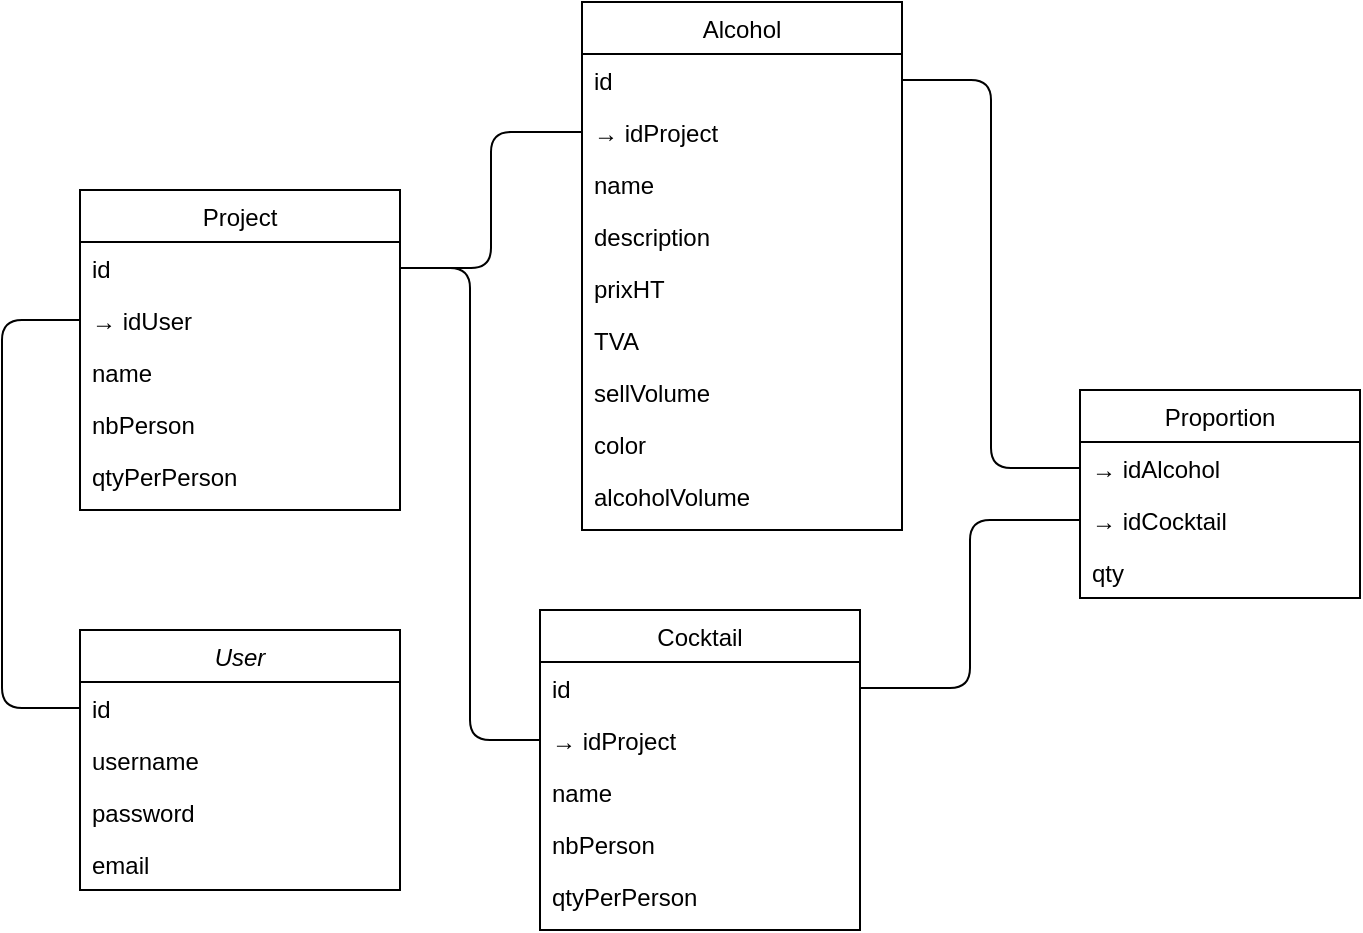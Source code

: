 <mxfile version="13.1.12" type="github">
  <diagram id="C5RBs43oDa-KdzZeNtuy" name="Page-1">
    <mxGraphModel dx="1471" dy="688" grid="1" gridSize="10" guides="1" tooltips="1" connect="1" arrows="1" fold="1" page="1" pageScale="1" pageWidth="827" pageHeight="1169" math="0" shadow="0">
      <root>
        <mxCell id="WIyWlLk6GJQsqaUBKTNV-0" />
        <mxCell id="WIyWlLk6GJQsqaUBKTNV-1" parent="WIyWlLk6GJQsqaUBKTNV-0" />
        <mxCell id="yZ16Jg0eHbmVnQWPFuqd-2" style="edgeStyle=orthogonalEdgeStyle;orthogonalLoop=1;jettySize=auto;html=1;endArrow=none;endFill=0;strokeColor=#000000;rounded=1;strokeWidth=1;elbow=vertical;endSize=6;targetPerimeterSpacing=0;" edge="1" parent="WIyWlLk6GJQsqaUBKTNV-1" source="zkfFHV4jXpPFQw0GAbJ--2" target="zkfFHV4jXpPFQw0GAbJ--19">
          <mxGeometry relative="1" as="geometry">
            <Array as="points">
              <mxPoint x="80" y="443" />
              <mxPoint x="80" y="249" />
            </Array>
          </mxGeometry>
        </mxCell>
        <mxCell id="yZ16Jg0eHbmVnQWPFuqd-17" style="edgeStyle=orthogonalEdgeStyle;rounded=1;orthogonalLoop=1;jettySize=auto;html=1;endArrow=none;endFill=0;endSize=6;targetPerimeterSpacing=0;strokeColor=#000000;strokeWidth=1;" edge="1" parent="WIyWlLk6GJQsqaUBKTNV-1" source="yZ16Jg0eHbmVnQWPFuqd-7" target="zkfFHV4jXpPFQw0GAbJ--18">
          <mxGeometry relative="1" as="geometry" />
        </mxCell>
        <mxCell id="yZ16Jg0eHbmVnQWPFuqd-18" style="edgeStyle=orthogonalEdgeStyle;rounded=1;orthogonalLoop=1;jettySize=auto;html=1;endArrow=none;endFill=0;endSize=6;targetPerimeterSpacing=0;strokeColor=#000000;strokeWidth=1;" edge="1" parent="WIyWlLk6GJQsqaUBKTNV-1" source="yZ16Jg0eHbmVnQWPFuqd-13" target="zkfFHV4jXpPFQw0GAbJ--18">
          <mxGeometry relative="1" as="geometry" />
        </mxCell>
        <mxCell id="yZ16Jg0eHbmVnQWPFuqd-32" style="edgeStyle=orthogonalEdgeStyle;rounded=1;orthogonalLoop=1;jettySize=auto;html=1;endArrow=none;endFill=0;endSize=6;targetPerimeterSpacing=0;strokeColor=#000000;strokeWidth=1;" edge="1" parent="WIyWlLk6GJQsqaUBKTNV-1" source="yZ16Jg0eHbmVnQWPFuqd-29" target="yZ16Jg0eHbmVnQWPFuqd-6">
          <mxGeometry relative="1" as="geometry" />
        </mxCell>
        <mxCell id="yZ16Jg0eHbmVnQWPFuqd-33" style="edgeStyle=orthogonalEdgeStyle;rounded=1;orthogonalLoop=1;jettySize=auto;html=1;endArrow=none;endFill=0;endSize=6;targetPerimeterSpacing=0;strokeColor=#000000;strokeWidth=1;" edge="1" parent="WIyWlLk6GJQsqaUBKTNV-1" source="yZ16Jg0eHbmVnQWPFuqd-30" target="yZ16Jg0eHbmVnQWPFuqd-12">
          <mxGeometry relative="1" as="geometry" />
        </mxCell>
        <mxCell id="zkfFHV4jXpPFQw0GAbJ--17" value="Project" style="swimlane;fontStyle=0;align=center;verticalAlign=top;childLayout=stackLayout;horizontal=1;startSize=26;horizontalStack=0;resizeParent=1;resizeLast=0;collapsible=1;marginBottom=0;rounded=0;shadow=0;strokeWidth=1;" parent="WIyWlLk6GJQsqaUBKTNV-1" vertex="1">
          <mxGeometry x="119" y="184" width="160" height="160" as="geometry">
            <mxRectangle x="508" y="110" width="160" height="26" as="alternateBounds" />
          </mxGeometry>
        </mxCell>
        <mxCell id="zkfFHV4jXpPFQw0GAbJ--18" value="id" style="text;align=left;verticalAlign=top;spacingLeft=4;spacingRight=4;overflow=hidden;rotatable=0;points=[[0,0.5],[1,0.5]];portConstraint=eastwest;" parent="zkfFHV4jXpPFQw0GAbJ--17" vertex="1">
          <mxGeometry y="26" width="160" height="26" as="geometry" />
        </mxCell>
        <mxCell id="zkfFHV4jXpPFQw0GAbJ--19" value="→ idUser" style="text;align=left;verticalAlign=top;spacingLeft=4;spacingRight=4;overflow=hidden;rotatable=0;points=[[0,0.5],[1,0.5]];portConstraint=eastwest;rounded=0;shadow=0;html=0;" parent="zkfFHV4jXpPFQw0GAbJ--17" vertex="1">
          <mxGeometry y="52" width="160" height="26" as="geometry" />
        </mxCell>
        <mxCell id="zkfFHV4jXpPFQw0GAbJ--20" value="name" style="text;align=left;verticalAlign=top;spacingLeft=4;spacingRight=4;overflow=hidden;rotatable=0;points=[[0,0.5],[1,0.5]];portConstraint=eastwest;rounded=0;shadow=0;html=0;" parent="zkfFHV4jXpPFQw0GAbJ--17" vertex="1">
          <mxGeometry y="78" width="160" height="26" as="geometry" />
        </mxCell>
        <mxCell id="zkfFHV4jXpPFQw0GAbJ--21" value="nbPerson" style="text;align=left;verticalAlign=top;spacingLeft=4;spacingRight=4;overflow=hidden;rotatable=0;points=[[0,0.5],[1,0.5]];portConstraint=eastwest;rounded=0;shadow=0;html=0;" parent="zkfFHV4jXpPFQw0GAbJ--17" vertex="1">
          <mxGeometry y="104" width="160" height="26" as="geometry" />
        </mxCell>
        <mxCell id="zkfFHV4jXpPFQw0GAbJ--22" value="qtyPerPerson" style="text;align=left;verticalAlign=top;spacingLeft=4;spacingRight=4;overflow=hidden;rotatable=0;points=[[0,0.5],[1,0.5]];portConstraint=eastwest;rounded=0;shadow=0;html=0;" parent="zkfFHV4jXpPFQw0GAbJ--17" vertex="1">
          <mxGeometry y="130" width="160" height="26" as="geometry" />
        </mxCell>
        <mxCell id="yZ16Jg0eHbmVnQWPFuqd-11" value="Cocktail" style="swimlane;fontStyle=0;align=center;verticalAlign=top;childLayout=stackLayout;horizontal=1;startSize=26;horizontalStack=0;resizeParent=1;resizeLast=0;collapsible=1;marginBottom=0;rounded=0;shadow=0;strokeWidth=1;" vertex="1" parent="WIyWlLk6GJQsqaUBKTNV-1">
          <mxGeometry x="349" y="394" width="160" height="160" as="geometry">
            <mxRectangle x="508" y="110" width="160" height="26" as="alternateBounds" />
          </mxGeometry>
        </mxCell>
        <mxCell id="yZ16Jg0eHbmVnQWPFuqd-12" value="id" style="text;align=left;verticalAlign=top;spacingLeft=4;spacingRight=4;overflow=hidden;rotatable=0;points=[[0,0.5],[1,0.5]];portConstraint=eastwest;" vertex="1" parent="yZ16Jg0eHbmVnQWPFuqd-11">
          <mxGeometry y="26" width="160" height="26" as="geometry" />
        </mxCell>
        <mxCell id="yZ16Jg0eHbmVnQWPFuqd-13" value="→ idProject&#xa;" style="text;align=left;verticalAlign=top;spacingLeft=4;spacingRight=4;overflow=hidden;rotatable=0;points=[[0,0.5],[1,0.5]];portConstraint=eastwest;rounded=0;shadow=0;html=0;" vertex="1" parent="yZ16Jg0eHbmVnQWPFuqd-11">
          <mxGeometry y="52" width="160" height="26" as="geometry" />
        </mxCell>
        <mxCell id="yZ16Jg0eHbmVnQWPFuqd-14" value="name" style="text;align=left;verticalAlign=top;spacingLeft=4;spacingRight=4;overflow=hidden;rotatable=0;points=[[0,0.5],[1,0.5]];portConstraint=eastwest;rounded=0;shadow=0;html=0;" vertex="1" parent="yZ16Jg0eHbmVnQWPFuqd-11">
          <mxGeometry y="78" width="160" height="26" as="geometry" />
        </mxCell>
        <mxCell id="yZ16Jg0eHbmVnQWPFuqd-15" value="nbPerson" style="text;align=left;verticalAlign=top;spacingLeft=4;spacingRight=4;overflow=hidden;rotatable=0;points=[[0,0.5],[1,0.5]];portConstraint=eastwest;rounded=0;shadow=0;html=0;" vertex="1" parent="yZ16Jg0eHbmVnQWPFuqd-11">
          <mxGeometry y="104" width="160" height="26" as="geometry" />
        </mxCell>
        <mxCell id="yZ16Jg0eHbmVnQWPFuqd-16" value="qtyPerPerson" style="text;align=left;verticalAlign=top;spacingLeft=4;spacingRight=4;overflow=hidden;rotatable=0;points=[[0,0.5],[1,0.5]];portConstraint=eastwest;rounded=0;shadow=0;html=0;" vertex="1" parent="yZ16Jg0eHbmVnQWPFuqd-11">
          <mxGeometry y="130" width="160" height="26" as="geometry" />
        </mxCell>
        <mxCell id="yZ16Jg0eHbmVnQWPFuqd-28" value="Proportion" style="swimlane;fontStyle=0;childLayout=stackLayout;horizontal=1;startSize=26;fillColor=none;horizontalStack=0;resizeParent=1;resizeParentMax=0;resizeLast=0;collapsible=1;marginBottom=0;" vertex="1" parent="WIyWlLk6GJQsqaUBKTNV-1">
          <mxGeometry x="619" y="284" width="140" height="104" as="geometry" />
        </mxCell>
        <mxCell id="yZ16Jg0eHbmVnQWPFuqd-29" value="→ idAlcohol" style="text;strokeColor=none;fillColor=none;align=left;verticalAlign=top;spacingLeft=4;spacingRight=4;overflow=hidden;rotatable=0;points=[[0,0.5],[1,0.5]];portConstraint=eastwest;" vertex="1" parent="yZ16Jg0eHbmVnQWPFuqd-28">
          <mxGeometry y="26" width="140" height="26" as="geometry" />
        </mxCell>
        <mxCell id="yZ16Jg0eHbmVnQWPFuqd-30" value="→ idCocktail" style="text;strokeColor=none;fillColor=none;align=left;verticalAlign=top;spacingLeft=4;spacingRight=4;overflow=hidden;rotatable=0;points=[[0,0.5],[1,0.5]];portConstraint=eastwest;" vertex="1" parent="yZ16Jg0eHbmVnQWPFuqd-28">
          <mxGeometry y="52" width="140" height="26" as="geometry" />
        </mxCell>
        <mxCell id="yZ16Jg0eHbmVnQWPFuqd-31" value="qty" style="text;strokeColor=none;fillColor=none;align=left;verticalAlign=top;spacingLeft=4;spacingRight=4;overflow=hidden;rotatable=0;points=[[0,0.5],[1,0.5]];portConstraint=eastwest;" vertex="1" parent="yZ16Jg0eHbmVnQWPFuqd-28">
          <mxGeometry y="78" width="140" height="26" as="geometry" />
        </mxCell>
        <mxCell id="zkfFHV4jXpPFQw0GAbJ--0" value="User" style="swimlane;fontStyle=2;align=center;verticalAlign=top;childLayout=stackLayout;horizontal=1;startSize=26;horizontalStack=0;resizeParent=1;resizeLast=0;collapsible=1;marginBottom=0;rounded=0;shadow=0;strokeWidth=1;" parent="WIyWlLk6GJQsqaUBKTNV-1" vertex="1">
          <mxGeometry x="119" y="404" width="160" height="130" as="geometry">
            <mxRectangle x="190" y="130" width="160" height="26" as="alternateBounds" />
          </mxGeometry>
        </mxCell>
        <mxCell id="zkfFHV4jXpPFQw0GAbJ--2" value="id" style="text;align=left;verticalAlign=top;spacingLeft=4;spacingRight=4;overflow=hidden;rotatable=0;points=[[0,0.5],[1,0.5]];portConstraint=eastwest;rounded=0;shadow=0;html=0;" parent="zkfFHV4jXpPFQw0GAbJ--0" vertex="1">
          <mxGeometry y="26" width="160" height="26" as="geometry" />
        </mxCell>
        <mxCell id="zkfFHV4jXpPFQw0GAbJ--3" value="username" style="text;align=left;verticalAlign=top;spacingLeft=4;spacingRight=4;overflow=hidden;rotatable=0;points=[[0,0.5],[1,0.5]];portConstraint=eastwest;rounded=0;shadow=0;html=0;" parent="zkfFHV4jXpPFQw0GAbJ--0" vertex="1">
          <mxGeometry y="52" width="160" height="26" as="geometry" />
        </mxCell>
        <mxCell id="yZ16Jg0eHbmVnQWPFuqd-0" value="password" style="text;align=left;verticalAlign=top;spacingLeft=4;spacingRight=4;overflow=hidden;rotatable=0;points=[[0,0.5],[1,0.5]];portConstraint=eastwest;rounded=0;shadow=0;html=0;" vertex="1" parent="zkfFHV4jXpPFQw0GAbJ--0">
          <mxGeometry y="78" width="160" height="26" as="geometry" />
        </mxCell>
        <mxCell id="yZ16Jg0eHbmVnQWPFuqd-1" value="email" style="text;align=left;verticalAlign=top;spacingLeft=4;spacingRight=4;overflow=hidden;rotatable=0;points=[[0,0.5],[1,0.5]];portConstraint=eastwest;rounded=0;shadow=0;html=0;" vertex="1" parent="zkfFHV4jXpPFQw0GAbJ--0">
          <mxGeometry y="104" width="160" height="26" as="geometry" />
        </mxCell>
        <mxCell id="yZ16Jg0eHbmVnQWPFuqd-5" value="Alcohol" style="swimlane;fontStyle=0;align=center;verticalAlign=top;childLayout=stackLayout;horizontal=1;startSize=26;horizontalStack=0;resizeParent=1;resizeLast=0;collapsible=1;marginBottom=0;rounded=0;shadow=0;strokeWidth=1;" vertex="1" parent="WIyWlLk6GJQsqaUBKTNV-1">
          <mxGeometry x="370" y="90" width="160" height="264" as="geometry">
            <mxRectangle x="389" y="90" width="160" height="26" as="alternateBounds" />
          </mxGeometry>
        </mxCell>
        <mxCell id="yZ16Jg0eHbmVnQWPFuqd-6" value="id" style="text;align=left;verticalAlign=top;spacingLeft=4;spacingRight=4;overflow=hidden;rotatable=0;points=[[0,0.5],[1,0.5]];portConstraint=eastwest;" vertex="1" parent="yZ16Jg0eHbmVnQWPFuqd-5">
          <mxGeometry y="26" width="160" height="26" as="geometry" />
        </mxCell>
        <mxCell id="yZ16Jg0eHbmVnQWPFuqd-7" value="→ idProject" style="text;align=left;verticalAlign=top;spacingLeft=4;spacingRight=4;overflow=hidden;rotatable=0;points=[[0,0.5],[1,0.5]];portConstraint=eastwest;rounded=0;shadow=0;html=0;" vertex="1" parent="yZ16Jg0eHbmVnQWPFuqd-5">
          <mxGeometry y="52" width="160" height="26" as="geometry" />
        </mxCell>
        <mxCell id="yZ16Jg0eHbmVnQWPFuqd-8" value="name" style="text;align=left;verticalAlign=top;spacingLeft=4;spacingRight=4;overflow=hidden;rotatable=0;points=[[0,0.5],[1,0.5]];portConstraint=eastwest;rounded=0;shadow=0;html=0;" vertex="1" parent="yZ16Jg0eHbmVnQWPFuqd-5">
          <mxGeometry y="78" width="160" height="26" as="geometry" />
        </mxCell>
        <mxCell id="yZ16Jg0eHbmVnQWPFuqd-9" value="description" style="text;align=left;verticalAlign=top;spacingLeft=4;spacingRight=4;overflow=hidden;rotatable=0;points=[[0,0.5],[1,0.5]];portConstraint=eastwest;rounded=0;shadow=0;html=0;" vertex="1" parent="yZ16Jg0eHbmVnQWPFuqd-5">
          <mxGeometry y="104" width="160" height="26" as="geometry" />
        </mxCell>
        <mxCell id="yZ16Jg0eHbmVnQWPFuqd-10" value="prixHT&#xa;" style="text;align=left;verticalAlign=top;spacingLeft=4;spacingRight=4;overflow=hidden;rotatable=0;points=[[0,0.5],[1,0.5]];portConstraint=eastwest;rounded=0;shadow=0;html=0;" vertex="1" parent="yZ16Jg0eHbmVnQWPFuqd-5">
          <mxGeometry y="130" width="160" height="26" as="geometry" />
        </mxCell>
        <mxCell id="yZ16Jg0eHbmVnQWPFuqd-25" value="TVA" style="text;align=left;verticalAlign=top;spacingLeft=4;spacingRight=4;overflow=hidden;rotatable=0;points=[[0,0.5],[1,0.5]];portConstraint=eastwest;rounded=0;shadow=0;html=0;" vertex="1" parent="yZ16Jg0eHbmVnQWPFuqd-5">
          <mxGeometry y="156" width="160" height="26" as="geometry" />
        </mxCell>
        <mxCell id="yZ16Jg0eHbmVnQWPFuqd-26" value="sellVolume" style="text;align=left;verticalAlign=top;spacingLeft=4;spacingRight=4;overflow=hidden;rotatable=0;points=[[0,0.5],[1,0.5]];portConstraint=eastwest;rounded=0;shadow=0;html=0;" vertex="1" parent="yZ16Jg0eHbmVnQWPFuqd-5">
          <mxGeometry y="182" width="160" height="26" as="geometry" />
        </mxCell>
        <mxCell id="yZ16Jg0eHbmVnQWPFuqd-27" value="color" style="text;align=left;verticalAlign=top;spacingLeft=4;spacingRight=4;overflow=hidden;rotatable=0;points=[[0,0.5],[1,0.5]];portConstraint=eastwest;rounded=0;shadow=0;html=0;" vertex="1" parent="yZ16Jg0eHbmVnQWPFuqd-5">
          <mxGeometry y="208" width="160" height="26" as="geometry" />
        </mxCell>
        <mxCell id="yZ16Jg0eHbmVnQWPFuqd-36" value="alcoholVolume" style="text;align=left;verticalAlign=top;spacingLeft=4;spacingRight=4;overflow=hidden;rotatable=0;points=[[0,0.5],[1,0.5]];portConstraint=eastwest;rounded=0;shadow=0;html=0;" vertex="1" parent="yZ16Jg0eHbmVnQWPFuqd-5">
          <mxGeometry y="234" width="160" height="26" as="geometry" />
        </mxCell>
      </root>
    </mxGraphModel>
  </diagram>
</mxfile>
